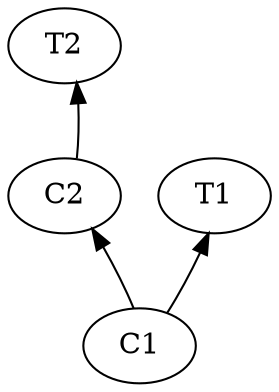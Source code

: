 digraph DependencyGraph {
	C1 [label="C1"]
	C2 [label="C2"]
	T1 [label="T1"]
	T2 [label="T2"]

	T2 -> C2 [style=invis];
	C2 -> C1 [style=invis];
	T1 -> C1 [style=invis];
	C1 -> C2 [constraint=false];
	C1 -> T1 [constraint=false];
	C2 -> T2 [constraint=false];
}